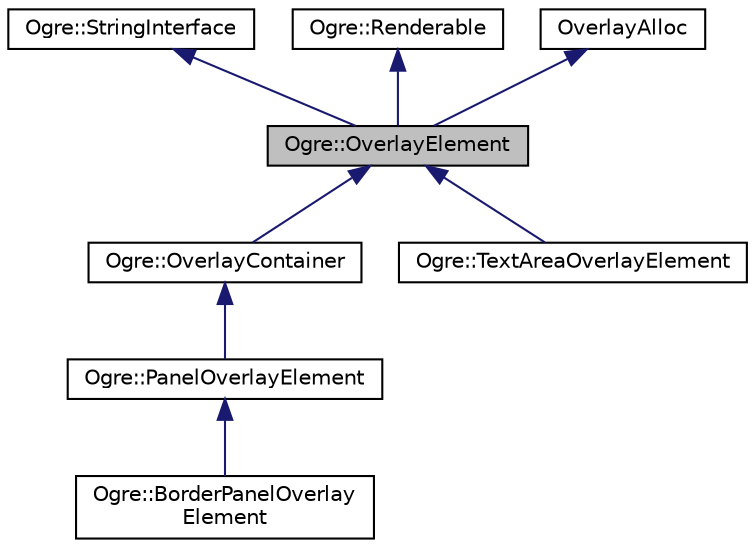 digraph "Ogre::OverlayElement"
{
  bgcolor="transparent";
  edge [fontname="Helvetica",fontsize="10",labelfontname="Helvetica",labelfontsize="10"];
  node [fontname="Helvetica",fontsize="10",shape=record];
  Node0 [label="Ogre::OverlayElement",height=0.2,width=0.4,color="black", fillcolor="grey75", style="filled", fontcolor="black"];
  Node1 -> Node0 [dir="back",color="midnightblue",fontsize="10",style="solid",fontname="Helvetica"];
  Node1 [label="Ogre::StringInterface",height=0.2,width=0.4,color="black",URL="$class_ogre_1_1_string_interface.html",tooltip="Class defining the common interface which classes can use to present a reflection-style, self-defining parameter set to callers. "];
  Node2 -> Node0 [dir="back",color="midnightblue",fontsize="10",style="solid",fontname="Helvetica"];
  Node2 [label="Ogre::Renderable",height=0.2,width=0.4,color="black",URL="$class_ogre_1_1_renderable.html",tooltip="Abstract class defining the interface all renderable objects must implement. "];
  Node3 -> Node0 [dir="back",color="midnightblue",fontsize="10",style="solid",fontname="Helvetica"];
  Node3 [label="OverlayAlloc",height=0.2,width=0.4,color="black",URL="$class_ogre_1_1_allocated_object.html"];
  Node0 -> Node4 [dir="back",color="midnightblue",fontsize="10",style="solid",fontname="Helvetica"];
  Node4 [label="Ogre::OverlayContainer",height=0.2,width=0.4,color="black",URL="$class_ogre_1_1_overlay_container.html",tooltip="A 2D element which contains other OverlayElement instances. "];
  Node4 -> Node5 [dir="back",color="midnightblue",fontsize="10",style="solid",fontname="Helvetica"];
  Node5 [label="Ogre::PanelOverlayElement",height=0.2,width=0.4,color="black",URL="$class_ogre_1_1_panel_overlay_element.html",tooltip="OverlayElement representing a flat, single-material (or transparent) panel which can contain other el..."];
  Node5 -> Node6 [dir="back",color="midnightblue",fontsize="10",style="solid",fontname="Helvetica"];
  Node6 [label="Ogre::BorderPanelOverlay\lElement",height=0.2,width=0.4,color="black",URL="$class_ogre_1_1_border_panel_overlay_element.html",tooltip="A specialisation of the PanelOverlayElement to provide a panel with a border. "];
  Node0 -> Node7 [dir="back",color="midnightblue",fontsize="10",style="solid",fontname="Helvetica"];
  Node7 [label="Ogre::TextAreaOverlayElement",height=0.2,width=0.4,color="black",URL="$class_ogre_1_1_text_area_overlay_element.html",tooltip="This class implements an overlay element which contains simple unformatted text. "];
}
